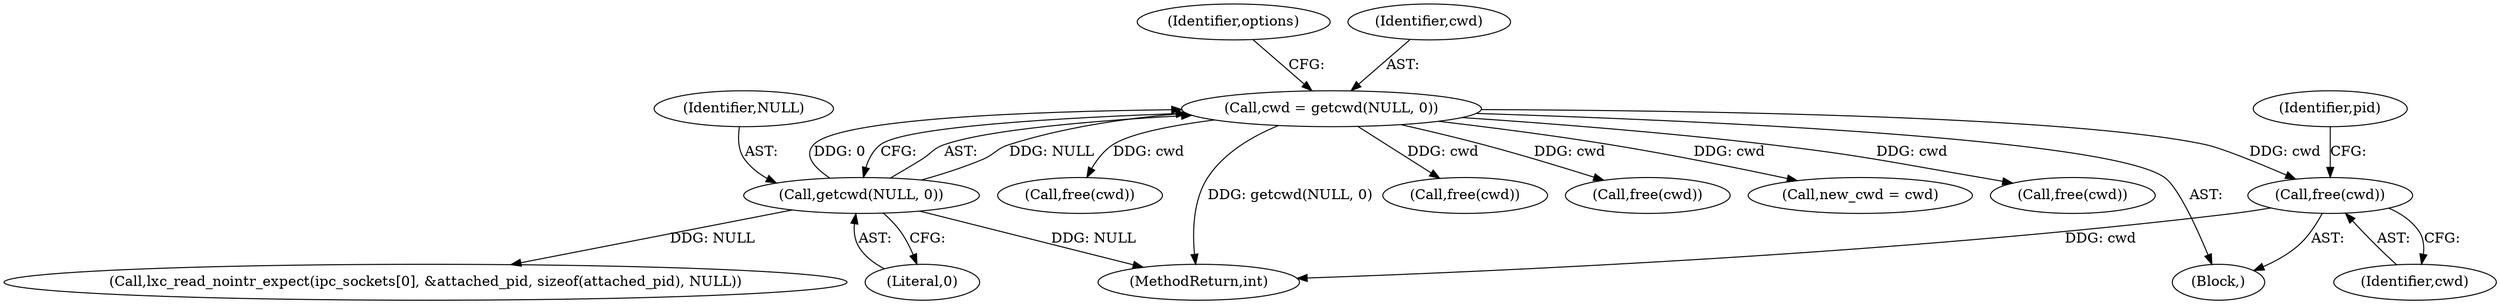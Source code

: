 digraph "0_lxc_81f466d05f2a89cb4f122ef7f593ff3f279b165c_1@API" {
"1000641" [label="(Call,free(cwd))"];
"1000242" [label="(Call,cwd = getcwd(NULL, 0))"];
"1000244" [label="(Call,getcwd(NULL, 0))"];
"1000272" [label="(Call,free(cwd))"];
"1000245" [label="(Identifier,NULL)"];
"1000642" [label="(Identifier,cwd)"];
"1000134" [label="(Block,)"];
"1000242" [label="(Call,cwd = getcwd(NULL, 0))"];
"1000250" [label="(Identifier,options)"];
"1000295" [label="(Call,free(cwd))"];
"1000695" [label="(MethodReturn,int)"];
"1000243" [label="(Identifier,cwd)"];
"1000330" [label="(Call,free(cwd))"];
"1000646" [label="(Identifier,pid)"];
"1000627" [label="(Call,new_cwd = cwd)"];
"1000246" [label="(Literal,0)"];
"1000369" [label="(Call,lxc_read_nointr_expect(ipc_sockets[0], &attached_pid, sizeof(attached_pid), NULL))"];
"1000244" [label="(Call,getcwd(NULL, 0))"];
"1000641" [label="(Call,free(cwd))"];
"1000312" [label="(Call,free(cwd))"];
"1000641" -> "1000134"  [label="AST: "];
"1000641" -> "1000642"  [label="CFG: "];
"1000642" -> "1000641"  [label="AST: "];
"1000646" -> "1000641"  [label="CFG: "];
"1000641" -> "1000695"  [label="DDG: cwd"];
"1000242" -> "1000641"  [label="DDG: cwd"];
"1000242" -> "1000134"  [label="AST: "];
"1000242" -> "1000244"  [label="CFG: "];
"1000243" -> "1000242"  [label="AST: "];
"1000244" -> "1000242"  [label="AST: "];
"1000250" -> "1000242"  [label="CFG: "];
"1000242" -> "1000695"  [label="DDG: getcwd(NULL, 0)"];
"1000244" -> "1000242"  [label="DDG: NULL"];
"1000244" -> "1000242"  [label="DDG: 0"];
"1000242" -> "1000272"  [label="DDG: cwd"];
"1000242" -> "1000295"  [label="DDG: cwd"];
"1000242" -> "1000312"  [label="DDG: cwd"];
"1000242" -> "1000330"  [label="DDG: cwd"];
"1000242" -> "1000627"  [label="DDG: cwd"];
"1000244" -> "1000246"  [label="CFG: "];
"1000245" -> "1000244"  [label="AST: "];
"1000246" -> "1000244"  [label="AST: "];
"1000244" -> "1000695"  [label="DDG: NULL"];
"1000244" -> "1000369"  [label="DDG: NULL"];
}
